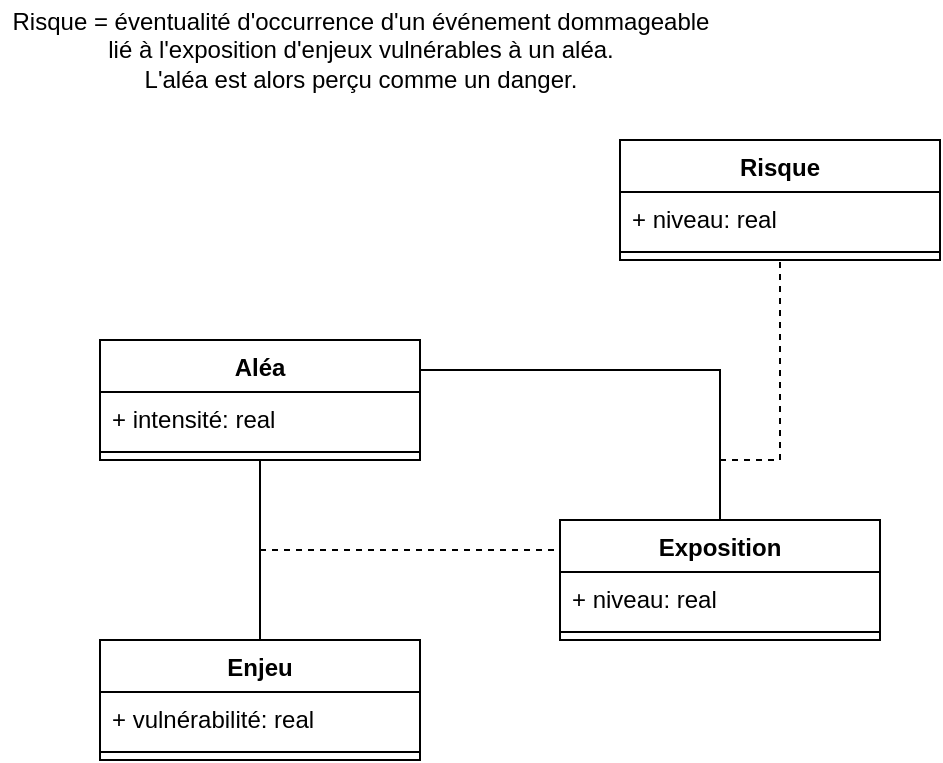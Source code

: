<mxfile version="17.4.6" type="github">
  <diagram name="Page-1" id="c4acf3e9-155e-7222-9cf6-157b1a14988f">
    <mxGraphModel dx="934" dy="536" grid="1" gridSize="10" guides="1" tooltips="1" connect="1" arrows="1" fold="1" page="1" pageScale="1" pageWidth="850" pageHeight="1100" background="none" math="0" shadow="0">
      <root>
        <mxCell id="0" />
        <mxCell id="1" parent="0" />
        <mxCell id="nl0Q61CbJ2_-cDCeFUhB-5" value="Exposition" style="swimlane;fontStyle=1;align=center;verticalAlign=top;childLayout=stackLayout;horizontal=1;startSize=26;horizontalStack=0;resizeParent=1;resizeParentMax=0;resizeLast=0;collapsible=1;marginBottom=0;" parent="1" vertex="1">
          <mxGeometry x="320" y="370" width="160" height="60" as="geometry">
            <mxRectangle x="320" y="370" width="90" height="26" as="alternateBounds" />
          </mxGeometry>
        </mxCell>
        <mxCell id="nl0Q61CbJ2_-cDCeFUhB-6" value="+ niveau: real" style="text;strokeColor=none;fillColor=none;align=left;verticalAlign=top;spacingLeft=4;spacingRight=4;overflow=hidden;rotatable=0;points=[[0,0.5],[1,0.5]];portConstraint=eastwest;" parent="nl0Q61CbJ2_-cDCeFUhB-5" vertex="1">
          <mxGeometry y="26" width="160" height="26" as="geometry" />
        </mxCell>
        <mxCell id="nl0Q61CbJ2_-cDCeFUhB-7" value="" style="line;strokeWidth=1;fillColor=none;align=left;verticalAlign=middle;spacingTop=-1;spacingLeft=3;spacingRight=3;rotatable=0;labelPosition=right;points=[];portConstraint=eastwest;" parent="nl0Q61CbJ2_-cDCeFUhB-5" vertex="1">
          <mxGeometry y="52" width="160" height="8" as="geometry" />
        </mxCell>
        <mxCell id="nl0Q61CbJ2_-cDCeFUhB-21" value="Enjeu" style="swimlane;fontStyle=1;align=center;verticalAlign=top;childLayout=stackLayout;horizontal=1;startSize=26;horizontalStack=0;resizeParent=1;resizeParentMax=0;resizeLast=0;collapsible=1;marginBottom=0;" parent="1" vertex="1">
          <mxGeometry x="90" y="430" width="160" height="60" as="geometry" />
        </mxCell>
        <mxCell id="nl0Q61CbJ2_-cDCeFUhB-22" value="+ vulnérabilité: real" style="text;strokeColor=none;fillColor=none;align=left;verticalAlign=top;spacingLeft=4;spacingRight=4;overflow=hidden;rotatable=0;points=[[0,0.5],[1,0.5]];portConstraint=eastwest;" parent="nl0Q61CbJ2_-cDCeFUhB-21" vertex="1">
          <mxGeometry y="26" width="160" height="26" as="geometry" />
        </mxCell>
        <mxCell id="nl0Q61CbJ2_-cDCeFUhB-23" value="" style="line;strokeWidth=1;fillColor=none;align=left;verticalAlign=middle;spacingTop=-1;spacingLeft=3;spacingRight=3;rotatable=0;labelPosition=right;points=[];portConstraint=eastwest;" parent="nl0Q61CbJ2_-cDCeFUhB-21" vertex="1">
          <mxGeometry y="52" width="160" height="8" as="geometry" />
        </mxCell>
        <mxCell id="nl0Q61CbJ2_-cDCeFUhB-25" value="" style="edgeStyle=elbowEdgeStyle;html=1;endArrow=none;elbow=vertical;rounded=0;exitX=0.5;exitY=0;exitDx=0;exitDy=0;entryX=0.5;entryY=1;entryDx=0;entryDy=0;" parent="1" source="nl0Q61CbJ2_-cDCeFUhB-21" target="nl0Q61CbJ2_-cDCeFUhB-1" edge="1">
          <mxGeometry width="100" height="75" relative="1" as="geometry">
            <mxPoint x="370" y="395" as="sourcePoint" />
            <mxPoint x="170" y="392" as="targetPoint" />
          </mxGeometry>
        </mxCell>
        <mxCell id="nl0Q61CbJ2_-cDCeFUhB-26" value="" style="edgeStyle=elbowEdgeStyle;fontSize=12;html=1;endFill=0;startFill=0;endSize=6;startSize=6;dashed=1;endArrow=none;startArrow=none;rounded=0;entryX=0;entryY=0.25;entryDx=0;entryDy=0;" parent="1" target="nl0Q61CbJ2_-cDCeFUhB-5" edge="1">
          <mxGeometry width="160" relative="1" as="geometry">
            <mxPoint x="170" y="385" as="sourcePoint" />
            <mxPoint x="500" y="350" as="targetPoint" />
          </mxGeometry>
        </mxCell>
        <mxCell id="nl0Q61CbJ2_-cDCeFUhB-83" style="edgeStyle=elbowEdgeStyle;rounded=0;orthogonalLoop=1;jettySize=auto;html=1;exitX=1;exitY=0.25;exitDx=0;exitDy=0;entryX=0.5;entryY=0;entryDx=0;entryDy=0;endArrow=none;endFill=0;" parent="1" source="nl0Q61CbJ2_-cDCeFUhB-1" target="nl0Q61CbJ2_-cDCeFUhB-5" edge="1">
          <mxGeometry relative="1" as="geometry">
            <Array as="points">
              <mxPoint x="400" y="290" />
              <mxPoint x="400" y="340" />
            </Array>
          </mxGeometry>
        </mxCell>
        <mxCell id="nl0Q61CbJ2_-cDCeFUhB-1" value="Aléa" style="swimlane;fontStyle=1;align=center;verticalAlign=top;childLayout=stackLayout;horizontal=1;startSize=26;horizontalStack=0;resizeParent=1;resizeParentMax=0;resizeLast=0;collapsible=1;marginBottom=0;" parent="1" vertex="1">
          <mxGeometry x="90" y="280" width="160" height="60" as="geometry" />
        </mxCell>
        <mxCell id="nl0Q61CbJ2_-cDCeFUhB-86" value="+ intensité: real" style="text;strokeColor=none;fillColor=none;align=left;verticalAlign=top;spacingLeft=4;spacingRight=4;overflow=hidden;rotatable=0;points=[[0,0.5],[1,0.5]];portConstraint=eastwest;" parent="nl0Q61CbJ2_-cDCeFUhB-1" vertex="1">
          <mxGeometry y="26" width="160" height="26" as="geometry" />
        </mxCell>
        <mxCell id="nl0Q61CbJ2_-cDCeFUhB-3" value="" style="line;strokeWidth=1;fillColor=none;align=left;verticalAlign=middle;spacingTop=-1;spacingLeft=3;spacingRight=3;rotatable=0;labelPosition=right;points=[];portConstraint=eastwest;" parent="nl0Q61CbJ2_-cDCeFUhB-1" vertex="1">
          <mxGeometry y="52" width="160" height="8" as="geometry" />
        </mxCell>
        <mxCell id="nl0Q61CbJ2_-cDCeFUhB-87" value="" style="edgeStyle=elbowEdgeStyle;fontSize=12;html=1;endFill=0;startFill=0;endSize=6;startSize=6;dashed=1;endArrow=none;startArrow=none;rounded=0;entryX=0.5;entryY=1;entryDx=0;entryDy=0;" parent="1" target="nrVkR4IynNPe9QYhxefa-5" edge="1">
          <mxGeometry width="160" relative="1" as="geometry">
            <mxPoint x="400" y="340" as="sourcePoint" />
            <mxPoint x="430" y="240" as="targetPoint" />
            <Array as="points">
              <mxPoint x="430" y="270" />
            </Array>
          </mxGeometry>
        </mxCell>
        <mxCell id="nrVkR4IynNPe9QYhxefa-5" value="Risque" style="swimlane;fontStyle=1;align=center;verticalAlign=top;childLayout=stackLayout;horizontal=1;startSize=26;horizontalStack=0;resizeParent=1;resizeParentMax=0;resizeLast=0;collapsible=1;marginBottom=0;" vertex="1" parent="1">
          <mxGeometry x="350" y="180" width="160" height="60" as="geometry" />
        </mxCell>
        <mxCell id="nrVkR4IynNPe9QYhxefa-6" value="+ niveau: real" style="text;strokeColor=none;fillColor=none;align=left;verticalAlign=top;spacingLeft=4;spacingRight=4;overflow=hidden;rotatable=0;points=[[0,0.5],[1,0.5]];portConstraint=eastwest;" vertex="1" parent="nrVkR4IynNPe9QYhxefa-5">
          <mxGeometry y="26" width="160" height="26" as="geometry" />
        </mxCell>
        <mxCell id="nrVkR4IynNPe9QYhxefa-7" value="" style="line;strokeWidth=1;fillColor=none;align=left;verticalAlign=middle;spacingTop=-1;spacingLeft=3;spacingRight=3;rotatable=0;labelPosition=right;points=[];portConstraint=eastwest;" vertex="1" parent="nrVkR4IynNPe9QYhxefa-5">
          <mxGeometry y="52" width="160" height="8" as="geometry" />
        </mxCell>
        <mxCell id="nrVkR4IynNPe9QYhxefa-9" value="Risque&amp;nbsp;= éventualité d&#39;occurrence d&#39;un événement dommageable&lt;br&gt;lié à l&#39;exposition d&#39;enjeux vulnérables à un aléa.&lt;br&gt;L&#39;aléa est alors perçu comme un danger." style="text;resizable=1;autosize=1;align=center;verticalAlign=middle;points=[];fillColor=none;strokeColor=none;rounded=0;html=1;labelPosition=center;verticalLabelPosition=middle;horizontal=1;labelBackgroundColor=none;labelBorderColor=none;resizeWidth=0;" vertex="1" parent="1">
          <mxGeometry x="40" y="110" width="360" height="50" as="geometry" />
        </mxCell>
      </root>
    </mxGraphModel>
  </diagram>
</mxfile>
